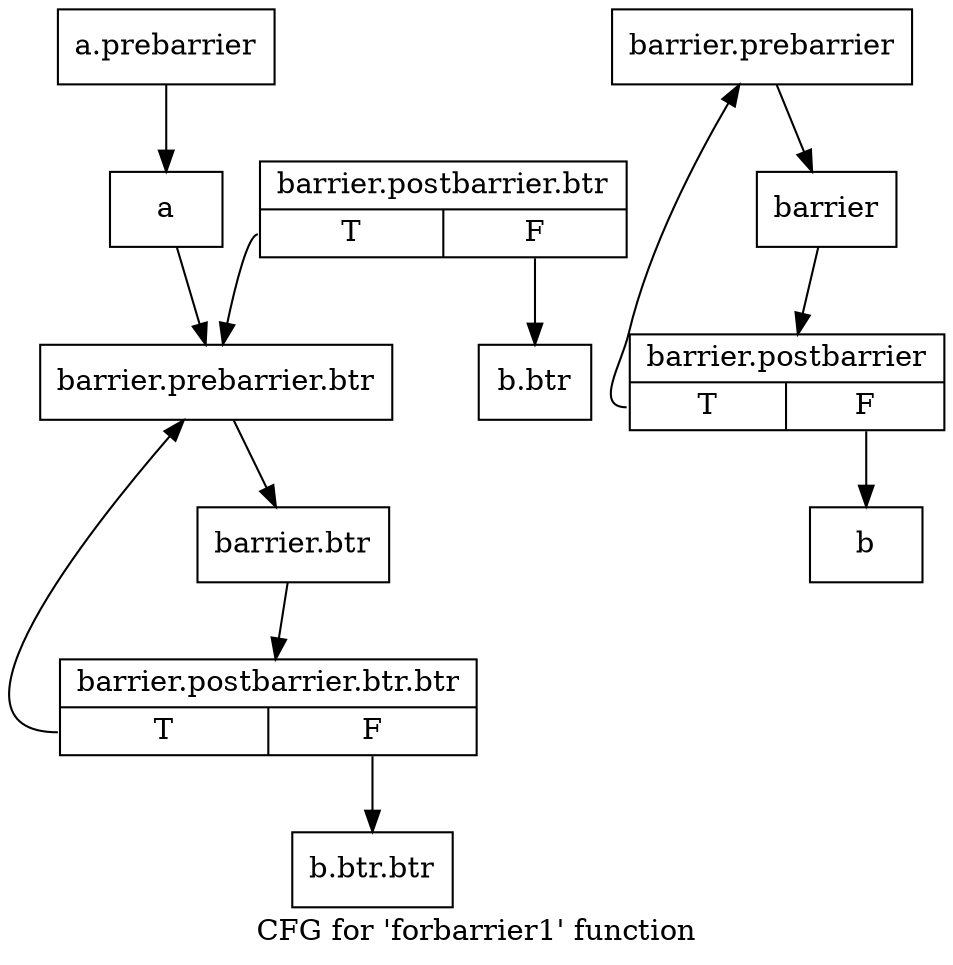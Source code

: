 digraph "CFG for 'forbarrier1' function" {
	label="CFG for 'forbarrier1' function";

	Node0x2520c40 [shape=record,label="{a.prebarrier}"];
	Node0x2520c40 -> Node0x2520e90;
	Node0x2520e90 [shape=record,label="{a}"];
	Node0x2520e90 -> Node0x25210c0;
	Node0x25211e0 [shape=record,label="{barrier.prebarrier}"];
	Node0x25211e0 -> Node0x25212b0;
	Node0x25212b0 [shape=record,label="{barrier}"];
	Node0x25212b0 -> Node0x2521450;
	Node0x2521450 [shape=record,label="{barrier.postbarrier|{<s0>T|<s1>F}}"];
	Node0x2521450:s0 -> Node0x25211e0;
	Node0x2521450:s1 -> Node0x2522390;
	Node0x2522390 [shape=record,label="{b}"];
	Node0x25210c0 [shape=record,label="{barrier.prebarrier.btr}"];
	Node0x25210c0 -> Node0x2522500;
	Node0x2522500 [shape=record,label="{barrier.btr}"];
	Node0x2522500 -> Node0x25226d0;
	Node0x25227b0 [shape=record,label="{barrier.postbarrier.btr|{<s0>T|<s1>F}}"];
	Node0x25227b0:s0 -> Node0x25210c0;
	Node0x25227b0:s1 -> Node0x2522810;
	Node0x2522810 [shape=record,label="{b.btr}"];
	Node0x25226d0 [shape=record,label="{barrier.postbarrier.btr.btr|{<s0>T|<s1>F}}"];
	Node0x25226d0:s0 -> Node0x25210c0;
	Node0x25226d0:s1 -> Node0x25229c0;
	Node0x25229c0 [shape=record,label="{b.btr.btr}"];
}
